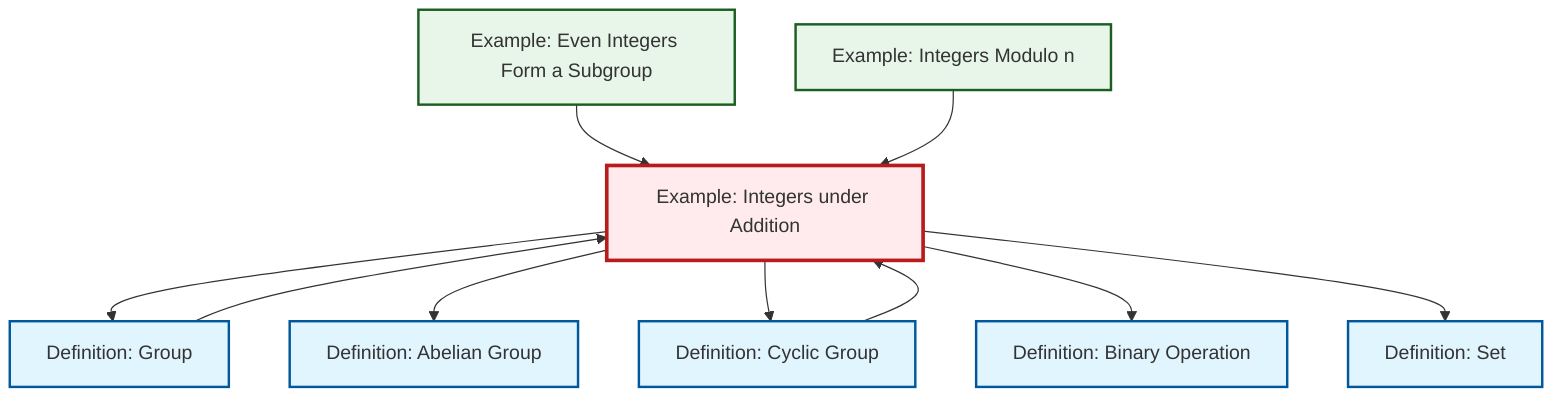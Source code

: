 graph TD
    classDef definition fill:#e1f5fe,stroke:#01579b,stroke-width:2px
    classDef theorem fill:#f3e5f5,stroke:#4a148c,stroke-width:2px
    classDef axiom fill:#fff3e0,stroke:#e65100,stroke-width:2px
    classDef example fill:#e8f5e9,stroke:#1b5e20,stroke-width:2px
    classDef current fill:#ffebee,stroke:#b71c1c,stroke-width:3px
    def-binary-operation["Definition: Binary Operation"]:::definition
    ex-integers-addition["Example: Integers under Addition"]:::example
    def-abelian-group["Definition: Abelian Group"]:::definition
    def-cyclic-group["Definition: Cyclic Group"]:::definition
    def-group["Definition: Group"]:::definition
    def-set["Definition: Set"]:::definition
    ex-even-integers-subgroup["Example: Even Integers Form a Subgroup"]:::example
    ex-quotient-integers-mod-n["Example: Integers Modulo n"]:::example
    ex-even-integers-subgroup --> ex-integers-addition
    ex-integers-addition --> def-group
    ex-integers-addition --> def-abelian-group
    ex-integers-addition --> def-cyclic-group
    def-cyclic-group --> ex-integers-addition
    def-group --> ex-integers-addition
    ex-integers-addition --> def-binary-operation
    ex-integers-addition --> def-set
    ex-quotient-integers-mod-n --> ex-integers-addition
    class ex-integers-addition current